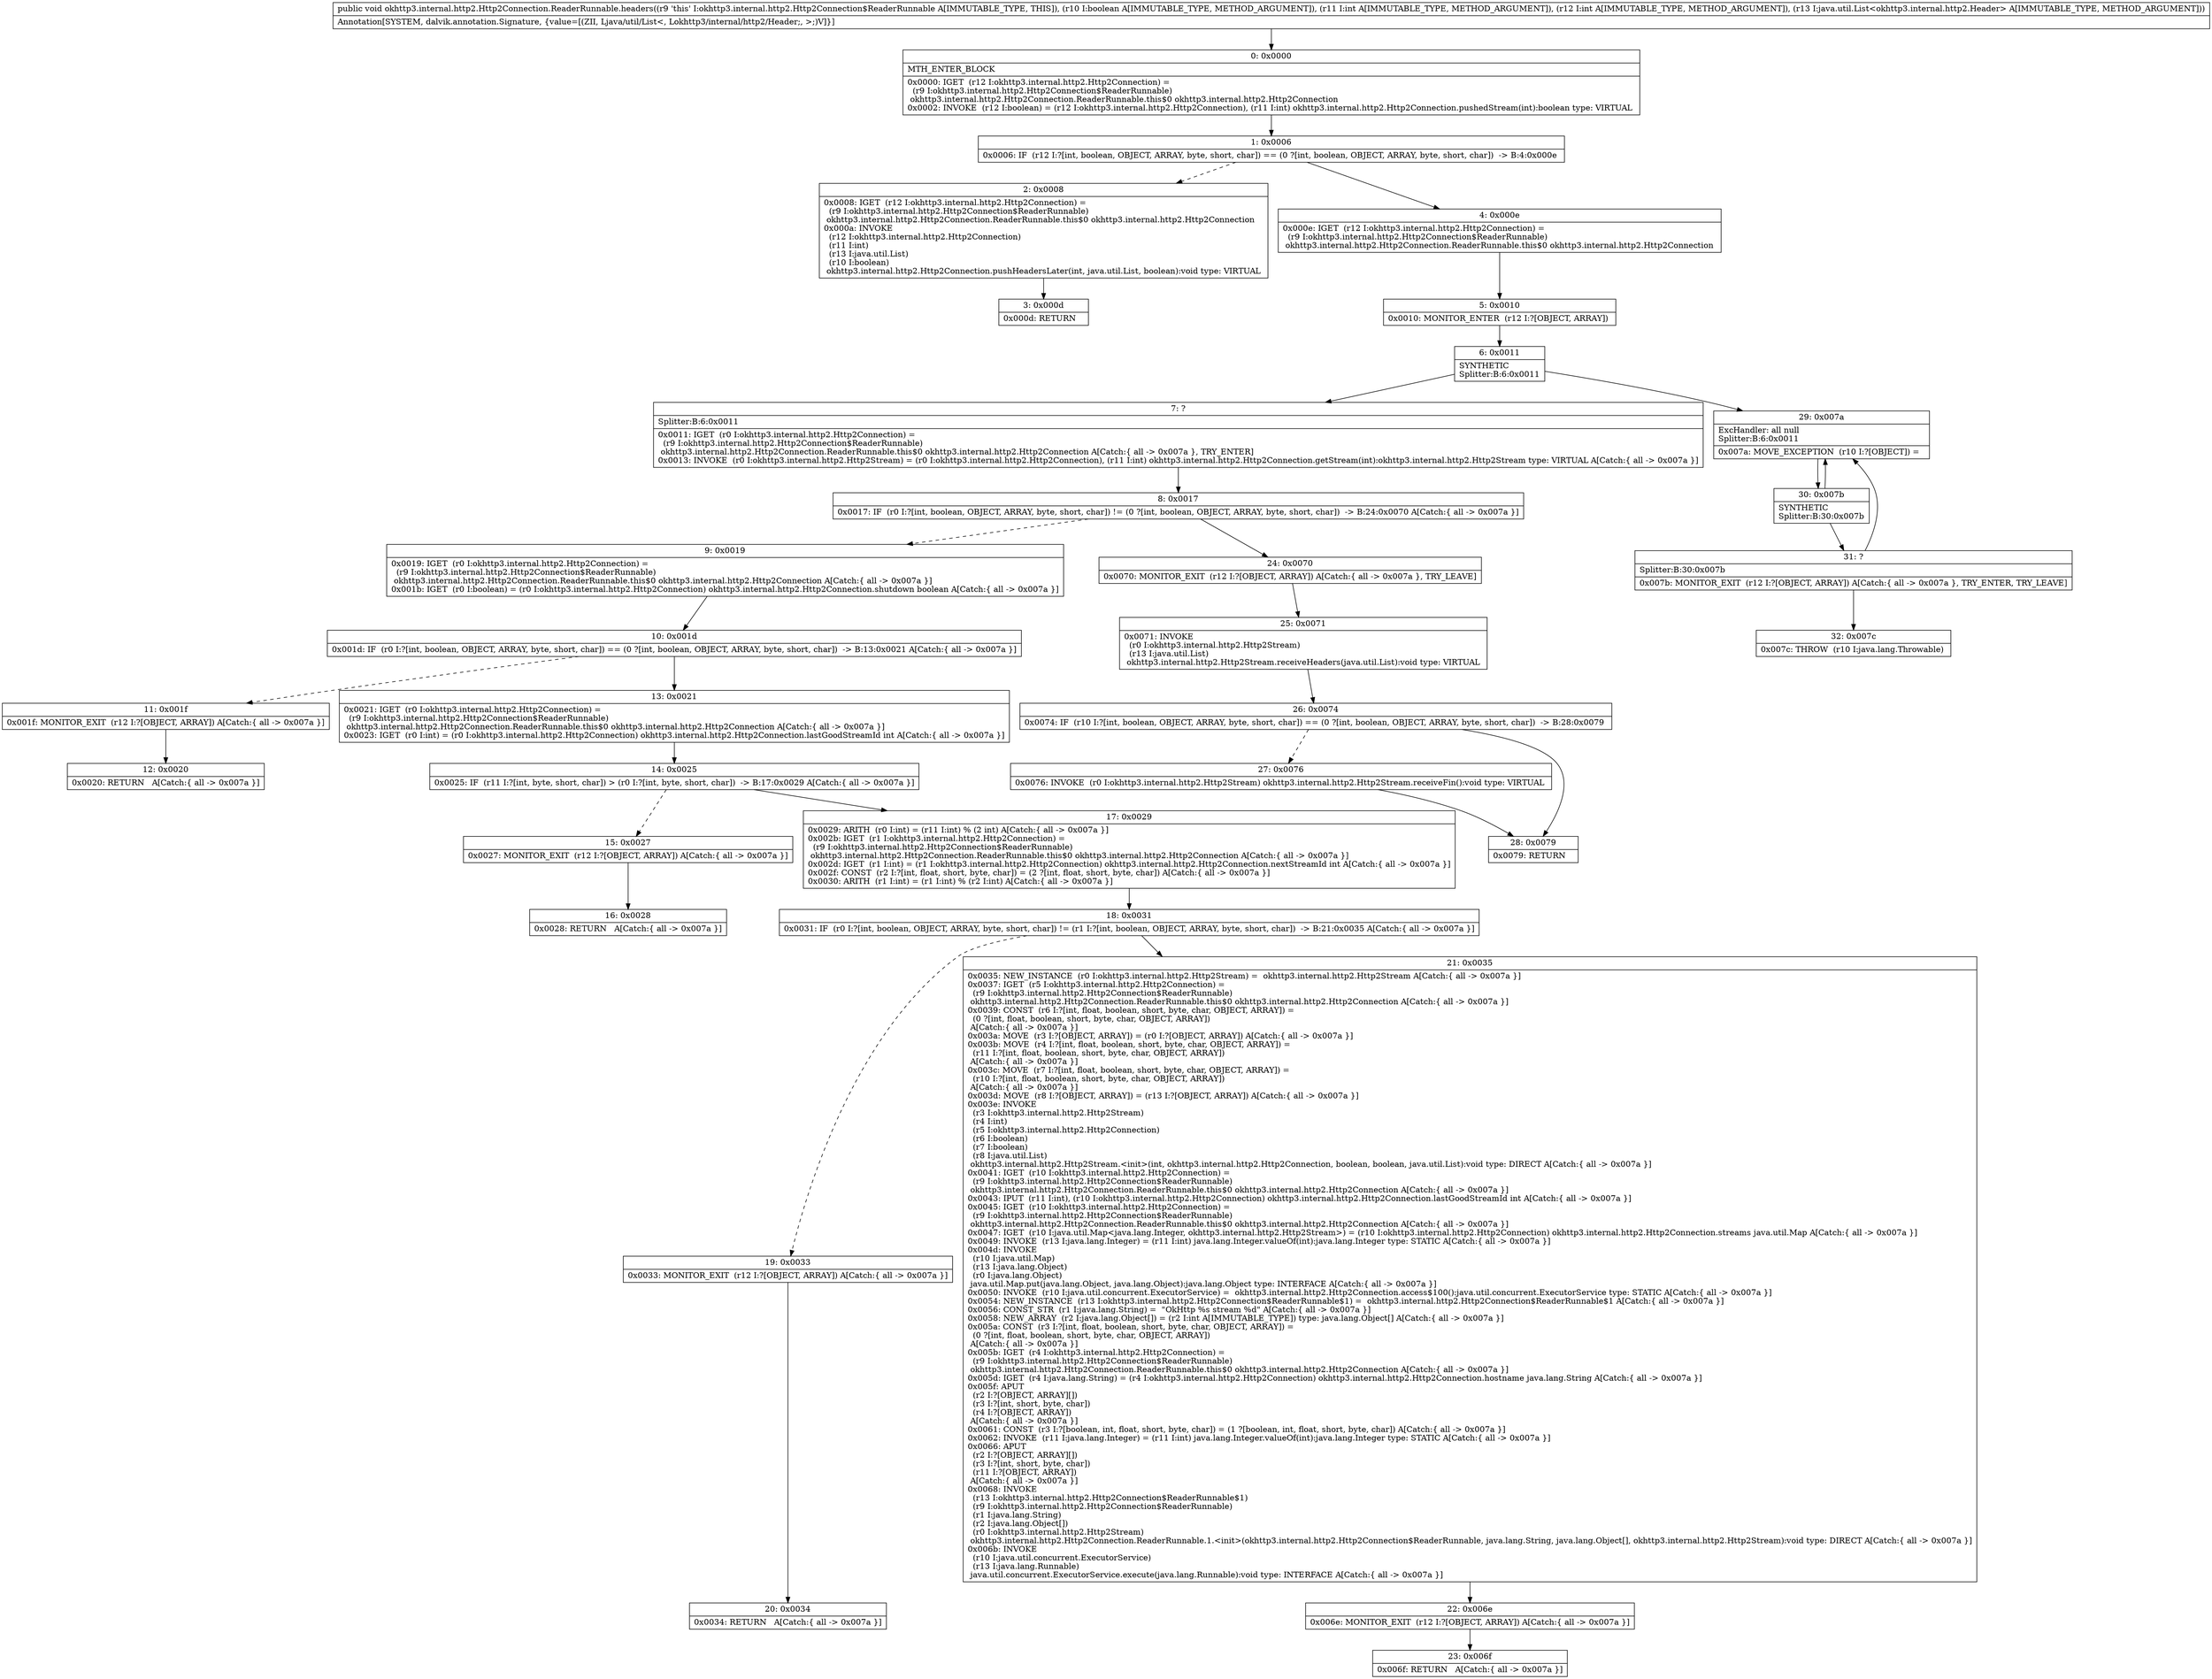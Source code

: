 digraph "CFG forokhttp3.internal.http2.Http2Connection.ReaderRunnable.headers(ZIILjava\/util\/List;)V" {
Node_0 [shape=record,label="{0\:\ 0x0000|MTH_ENTER_BLOCK\l|0x0000: IGET  (r12 I:okhttp3.internal.http2.Http2Connection) = \l  (r9 I:okhttp3.internal.http2.Http2Connection$ReaderRunnable)\l okhttp3.internal.http2.Http2Connection.ReaderRunnable.this$0 okhttp3.internal.http2.Http2Connection \l0x0002: INVOKE  (r12 I:boolean) = (r12 I:okhttp3.internal.http2.Http2Connection), (r11 I:int) okhttp3.internal.http2.Http2Connection.pushedStream(int):boolean type: VIRTUAL \l}"];
Node_1 [shape=record,label="{1\:\ 0x0006|0x0006: IF  (r12 I:?[int, boolean, OBJECT, ARRAY, byte, short, char]) == (0 ?[int, boolean, OBJECT, ARRAY, byte, short, char])  \-\> B:4:0x000e \l}"];
Node_2 [shape=record,label="{2\:\ 0x0008|0x0008: IGET  (r12 I:okhttp3.internal.http2.Http2Connection) = \l  (r9 I:okhttp3.internal.http2.Http2Connection$ReaderRunnable)\l okhttp3.internal.http2.Http2Connection.ReaderRunnable.this$0 okhttp3.internal.http2.Http2Connection \l0x000a: INVOKE  \l  (r12 I:okhttp3.internal.http2.Http2Connection)\l  (r11 I:int)\l  (r13 I:java.util.List)\l  (r10 I:boolean)\l okhttp3.internal.http2.Http2Connection.pushHeadersLater(int, java.util.List, boolean):void type: VIRTUAL \l}"];
Node_3 [shape=record,label="{3\:\ 0x000d|0x000d: RETURN   \l}"];
Node_4 [shape=record,label="{4\:\ 0x000e|0x000e: IGET  (r12 I:okhttp3.internal.http2.Http2Connection) = \l  (r9 I:okhttp3.internal.http2.Http2Connection$ReaderRunnable)\l okhttp3.internal.http2.Http2Connection.ReaderRunnable.this$0 okhttp3.internal.http2.Http2Connection \l}"];
Node_5 [shape=record,label="{5\:\ 0x0010|0x0010: MONITOR_ENTER  (r12 I:?[OBJECT, ARRAY]) \l}"];
Node_6 [shape=record,label="{6\:\ 0x0011|SYNTHETIC\lSplitter:B:6:0x0011\l}"];
Node_7 [shape=record,label="{7\:\ ?|Splitter:B:6:0x0011\l|0x0011: IGET  (r0 I:okhttp3.internal.http2.Http2Connection) = \l  (r9 I:okhttp3.internal.http2.Http2Connection$ReaderRunnable)\l okhttp3.internal.http2.Http2Connection.ReaderRunnable.this$0 okhttp3.internal.http2.Http2Connection A[Catch:\{ all \-\> 0x007a \}, TRY_ENTER]\l0x0013: INVOKE  (r0 I:okhttp3.internal.http2.Http2Stream) = (r0 I:okhttp3.internal.http2.Http2Connection), (r11 I:int) okhttp3.internal.http2.Http2Connection.getStream(int):okhttp3.internal.http2.Http2Stream type: VIRTUAL A[Catch:\{ all \-\> 0x007a \}]\l}"];
Node_8 [shape=record,label="{8\:\ 0x0017|0x0017: IF  (r0 I:?[int, boolean, OBJECT, ARRAY, byte, short, char]) != (0 ?[int, boolean, OBJECT, ARRAY, byte, short, char])  \-\> B:24:0x0070 A[Catch:\{ all \-\> 0x007a \}]\l}"];
Node_9 [shape=record,label="{9\:\ 0x0019|0x0019: IGET  (r0 I:okhttp3.internal.http2.Http2Connection) = \l  (r9 I:okhttp3.internal.http2.Http2Connection$ReaderRunnable)\l okhttp3.internal.http2.Http2Connection.ReaderRunnable.this$0 okhttp3.internal.http2.Http2Connection A[Catch:\{ all \-\> 0x007a \}]\l0x001b: IGET  (r0 I:boolean) = (r0 I:okhttp3.internal.http2.Http2Connection) okhttp3.internal.http2.Http2Connection.shutdown boolean A[Catch:\{ all \-\> 0x007a \}]\l}"];
Node_10 [shape=record,label="{10\:\ 0x001d|0x001d: IF  (r0 I:?[int, boolean, OBJECT, ARRAY, byte, short, char]) == (0 ?[int, boolean, OBJECT, ARRAY, byte, short, char])  \-\> B:13:0x0021 A[Catch:\{ all \-\> 0x007a \}]\l}"];
Node_11 [shape=record,label="{11\:\ 0x001f|0x001f: MONITOR_EXIT  (r12 I:?[OBJECT, ARRAY]) A[Catch:\{ all \-\> 0x007a \}]\l}"];
Node_12 [shape=record,label="{12\:\ 0x0020|0x0020: RETURN   A[Catch:\{ all \-\> 0x007a \}]\l}"];
Node_13 [shape=record,label="{13\:\ 0x0021|0x0021: IGET  (r0 I:okhttp3.internal.http2.Http2Connection) = \l  (r9 I:okhttp3.internal.http2.Http2Connection$ReaderRunnable)\l okhttp3.internal.http2.Http2Connection.ReaderRunnable.this$0 okhttp3.internal.http2.Http2Connection A[Catch:\{ all \-\> 0x007a \}]\l0x0023: IGET  (r0 I:int) = (r0 I:okhttp3.internal.http2.Http2Connection) okhttp3.internal.http2.Http2Connection.lastGoodStreamId int A[Catch:\{ all \-\> 0x007a \}]\l}"];
Node_14 [shape=record,label="{14\:\ 0x0025|0x0025: IF  (r11 I:?[int, byte, short, char]) \> (r0 I:?[int, byte, short, char])  \-\> B:17:0x0029 A[Catch:\{ all \-\> 0x007a \}]\l}"];
Node_15 [shape=record,label="{15\:\ 0x0027|0x0027: MONITOR_EXIT  (r12 I:?[OBJECT, ARRAY]) A[Catch:\{ all \-\> 0x007a \}]\l}"];
Node_16 [shape=record,label="{16\:\ 0x0028|0x0028: RETURN   A[Catch:\{ all \-\> 0x007a \}]\l}"];
Node_17 [shape=record,label="{17\:\ 0x0029|0x0029: ARITH  (r0 I:int) = (r11 I:int) % (2 int) A[Catch:\{ all \-\> 0x007a \}]\l0x002b: IGET  (r1 I:okhttp3.internal.http2.Http2Connection) = \l  (r9 I:okhttp3.internal.http2.Http2Connection$ReaderRunnable)\l okhttp3.internal.http2.Http2Connection.ReaderRunnable.this$0 okhttp3.internal.http2.Http2Connection A[Catch:\{ all \-\> 0x007a \}]\l0x002d: IGET  (r1 I:int) = (r1 I:okhttp3.internal.http2.Http2Connection) okhttp3.internal.http2.Http2Connection.nextStreamId int A[Catch:\{ all \-\> 0x007a \}]\l0x002f: CONST  (r2 I:?[int, float, short, byte, char]) = (2 ?[int, float, short, byte, char]) A[Catch:\{ all \-\> 0x007a \}]\l0x0030: ARITH  (r1 I:int) = (r1 I:int) % (r2 I:int) A[Catch:\{ all \-\> 0x007a \}]\l}"];
Node_18 [shape=record,label="{18\:\ 0x0031|0x0031: IF  (r0 I:?[int, boolean, OBJECT, ARRAY, byte, short, char]) != (r1 I:?[int, boolean, OBJECT, ARRAY, byte, short, char])  \-\> B:21:0x0035 A[Catch:\{ all \-\> 0x007a \}]\l}"];
Node_19 [shape=record,label="{19\:\ 0x0033|0x0033: MONITOR_EXIT  (r12 I:?[OBJECT, ARRAY]) A[Catch:\{ all \-\> 0x007a \}]\l}"];
Node_20 [shape=record,label="{20\:\ 0x0034|0x0034: RETURN   A[Catch:\{ all \-\> 0x007a \}]\l}"];
Node_21 [shape=record,label="{21\:\ 0x0035|0x0035: NEW_INSTANCE  (r0 I:okhttp3.internal.http2.Http2Stream) =  okhttp3.internal.http2.Http2Stream A[Catch:\{ all \-\> 0x007a \}]\l0x0037: IGET  (r5 I:okhttp3.internal.http2.Http2Connection) = \l  (r9 I:okhttp3.internal.http2.Http2Connection$ReaderRunnable)\l okhttp3.internal.http2.Http2Connection.ReaderRunnable.this$0 okhttp3.internal.http2.Http2Connection A[Catch:\{ all \-\> 0x007a \}]\l0x0039: CONST  (r6 I:?[int, float, boolean, short, byte, char, OBJECT, ARRAY]) = \l  (0 ?[int, float, boolean, short, byte, char, OBJECT, ARRAY])\l A[Catch:\{ all \-\> 0x007a \}]\l0x003a: MOVE  (r3 I:?[OBJECT, ARRAY]) = (r0 I:?[OBJECT, ARRAY]) A[Catch:\{ all \-\> 0x007a \}]\l0x003b: MOVE  (r4 I:?[int, float, boolean, short, byte, char, OBJECT, ARRAY]) = \l  (r11 I:?[int, float, boolean, short, byte, char, OBJECT, ARRAY])\l A[Catch:\{ all \-\> 0x007a \}]\l0x003c: MOVE  (r7 I:?[int, float, boolean, short, byte, char, OBJECT, ARRAY]) = \l  (r10 I:?[int, float, boolean, short, byte, char, OBJECT, ARRAY])\l A[Catch:\{ all \-\> 0x007a \}]\l0x003d: MOVE  (r8 I:?[OBJECT, ARRAY]) = (r13 I:?[OBJECT, ARRAY]) A[Catch:\{ all \-\> 0x007a \}]\l0x003e: INVOKE  \l  (r3 I:okhttp3.internal.http2.Http2Stream)\l  (r4 I:int)\l  (r5 I:okhttp3.internal.http2.Http2Connection)\l  (r6 I:boolean)\l  (r7 I:boolean)\l  (r8 I:java.util.List)\l okhttp3.internal.http2.Http2Stream.\<init\>(int, okhttp3.internal.http2.Http2Connection, boolean, boolean, java.util.List):void type: DIRECT A[Catch:\{ all \-\> 0x007a \}]\l0x0041: IGET  (r10 I:okhttp3.internal.http2.Http2Connection) = \l  (r9 I:okhttp3.internal.http2.Http2Connection$ReaderRunnable)\l okhttp3.internal.http2.Http2Connection.ReaderRunnable.this$0 okhttp3.internal.http2.Http2Connection A[Catch:\{ all \-\> 0x007a \}]\l0x0043: IPUT  (r11 I:int), (r10 I:okhttp3.internal.http2.Http2Connection) okhttp3.internal.http2.Http2Connection.lastGoodStreamId int A[Catch:\{ all \-\> 0x007a \}]\l0x0045: IGET  (r10 I:okhttp3.internal.http2.Http2Connection) = \l  (r9 I:okhttp3.internal.http2.Http2Connection$ReaderRunnable)\l okhttp3.internal.http2.Http2Connection.ReaderRunnable.this$0 okhttp3.internal.http2.Http2Connection A[Catch:\{ all \-\> 0x007a \}]\l0x0047: IGET  (r10 I:java.util.Map\<java.lang.Integer, okhttp3.internal.http2.Http2Stream\>) = (r10 I:okhttp3.internal.http2.Http2Connection) okhttp3.internal.http2.Http2Connection.streams java.util.Map A[Catch:\{ all \-\> 0x007a \}]\l0x0049: INVOKE  (r13 I:java.lang.Integer) = (r11 I:int) java.lang.Integer.valueOf(int):java.lang.Integer type: STATIC A[Catch:\{ all \-\> 0x007a \}]\l0x004d: INVOKE  \l  (r10 I:java.util.Map)\l  (r13 I:java.lang.Object)\l  (r0 I:java.lang.Object)\l java.util.Map.put(java.lang.Object, java.lang.Object):java.lang.Object type: INTERFACE A[Catch:\{ all \-\> 0x007a \}]\l0x0050: INVOKE  (r10 I:java.util.concurrent.ExecutorService) =  okhttp3.internal.http2.Http2Connection.access$100():java.util.concurrent.ExecutorService type: STATIC A[Catch:\{ all \-\> 0x007a \}]\l0x0054: NEW_INSTANCE  (r13 I:okhttp3.internal.http2.Http2Connection$ReaderRunnable$1) =  okhttp3.internal.http2.Http2Connection$ReaderRunnable$1 A[Catch:\{ all \-\> 0x007a \}]\l0x0056: CONST_STR  (r1 I:java.lang.String) =  \"OkHttp %s stream %d\" A[Catch:\{ all \-\> 0x007a \}]\l0x0058: NEW_ARRAY  (r2 I:java.lang.Object[]) = (r2 I:int A[IMMUTABLE_TYPE]) type: java.lang.Object[] A[Catch:\{ all \-\> 0x007a \}]\l0x005a: CONST  (r3 I:?[int, float, boolean, short, byte, char, OBJECT, ARRAY]) = \l  (0 ?[int, float, boolean, short, byte, char, OBJECT, ARRAY])\l A[Catch:\{ all \-\> 0x007a \}]\l0x005b: IGET  (r4 I:okhttp3.internal.http2.Http2Connection) = \l  (r9 I:okhttp3.internal.http2.Http2Connection$ReaderRunnable)\l okhttp3.internal.http2.Http2Connection.ReaderRunnable.this$0 okhttp3.internal.http2.Http2Connection A[Catch:\{ all \-\> 0x007a \}]\l0x005d: IGET  (r4 I:java.lang.String) = (r4 I:okhttp3.internal.http2.Http2Connection) okhttp3.internal.http2.Http2Connection.hostname java.lang.String A[Catch:\{ all \-\> 0x007a \}]\l0x005f: APUT  \l  (r2 I:?[OBJECT, ARRAY][])\l  (r3 I:?[int, short, byte, char])\l  (r4 I:?[OBJECT, ARRAY])\l A[Catch:\{ all \-\> 0x007a \}]\l0x0061: CONST  (r3 I:?[boolean, int, float, short, byte, char]) = (1 ?[boolean, int, float, short, byte, char]) A[Catch:\{ all \-\> 0x007a \}]\l0x0062: INVOKE  (r11 I:java.lang.Integer) = (r11 I:int) java.lang.Integer.valueOf(int):java.lang.Integer type: STATIC A[Catch:\{ all \-\> 0x007a \}]\l0x0066: APUT  \l  (r2 I:?[OBJECT, ARRAY][])\l  (r3 I:?[int, short, byte, char])\l  (r11 I:?[OBJECT, ARRAY])\l A[Catch:\{ all \-\> 0x007a \}]\l0x0068: INVOKE  \l  (r13 I:okhttp3.internal.http2.Http2Connection$ReaderRunnable$1)\l  (r9 I:okhttp3.internal.http2.Http2Connection$ReaderRunnable)\l  (r1 I:java.lang.String)\l  (r2 I:java.lang.Object[])\l  (r0 I:okhttp3.internal.http2.Http2Stream)\l okhttp3.internal.http2.Http2Connection.ReaderRunnable.1.\<init\>(okhttp3.internal.http2.Http2Connection$ReaderRunnable, java.lang.String, java.lang.Object[], okhttp3.internal.http2.Http2Stream):void type: DIRECT A[Catch:\{ all \-\> 0x007a \}]\l0x006b: INVOKE  \l  (r10 I:java.util.concurrent.ExecutorService)\l  (r13 I:java.lang.Runnable)\l java.util.concurrent.ExecutorService.execute(java.lang.Runnable):void type: INTERFACE A[Catch:\{ all \-\> 0x007a \}]\l}"];
Node_22 [shape=record,label="{22\:\ 0x006e|0x006e: MONITOR_EXIT  (r12 I:?[OBJECT, ARRAY]) A[Catch:\{ all \-\> 0x007a \}]\l}"];
Node_23 [shape=record,label="{23\:\ 0x006f|0x006f: RETURN   A[Catch:\{ all \-\> 0x007a \}]\l}"];
Node_24 [shape=record,label="{24\:\ 0x0070|0x0070: MONITOR_EXIT  (r12 I:?[OBJECT, ARRAY]) A[Catch:\{ all \-\> 0x007a \}, TRY_LEAVE]\l}"];
Node_25 [shape=record,label="{25\:\ 0x0071|0x0071: INVOKE  \l  (r0 I:okhttp3.internal.http2.Http2Stream)\l  (r13 I:java.util.List)\l okhttp3.internal.http2.Http2Stream.receiveHeaders(java.util.List):void type: VIRTUAL \l}"];
Node_26 [shape=record,label="{26\:\ 0x0074|0x0074: IF  (r10 I:?[int, boolean, OBJECT, ARRAY, byte, short, char]) == (0 ?[int, boolean, OBJECT, ARRAY, byte, short, char])  \-\> B:28:0x0079 \l}"];
Node_27 [shape=record,label="{27\:\ 0x0076|0x0076: INVOKE  (r0 I:okhttp3.internal.http2.Http2Stream) okhttp3.internal.http2.Http2Stream.receiveFin():void type: VIRTUAL \l}"];
Node_28 [shape=record,label="{28\:\ 0x0079|0x0079: RETURN   \l}"];
Node_29 [shape=record,label="{29\:\ 0x007a|ExcHandler: all null\lSplitter:B:6:0x0011\l|0x007a: MOVE_EXCEPTION  (r10 I:?[OBJECT]) =  \l}"];
Node_30 [shape=record,label="{30\:\ 0x007b|SYNTHETIC\lSplitter:B:30:0x007b\l}"];
Node_31 [shape=record,label="{31\:\ ?|Splitter:B:30:0x007b\l|0x007b: MONITOR_EXIT  (r12 I:?[OBJECT, ARRAY]) A[Catch:\{ all \-\> 0x007a \}, TRY_ENTER, TRY_LEAVE]\l}"];
Node_32 [shape=record,label="{32\:\ 0x007c|0x007c: THROW  (r10 I:java.lang.Throwable) \l}"];
MethodNode[shape=record,label="{public void okhttp3.internal.http2.Http2Connection.ReaderRunnable.headers((r9 'this' I:okhttp3.internal.http2.Http2Connection$ReaderRunnable A[IMMUTABLE_TYPE, THIS]), (r10 I:boolean A[IMMUTABLE_TYPE, METHOD_ARGUMENT]), (r11 I:int A[IMMUTABLE_TYPE, METHOD_ARGUMENT]), (r12 I:int A[IMMUTABLE_TYPE, METHOD_ARGUMENT]), (r13 I:java.util.List\<okhttp3.internal.http2.Header\> A[IMMUTABLE_TYPE, METHOD_ARGUMENT]))  | Annotation[SYSTEM, dalvik.annotation.Signature, \{value=[(ZII, Ljava\/util\/List\<, Lokhttp3\/internal\/http2\/Header;, \>;)V]\}]\l}"];
MethodNode -> Node_0;
Node_0 -> Node_1;
Node_1 -> Node_2[style=dashed];
Node_1 -> Node_4;
Node_2 -> Node_3;
Node_4 -> Node_5;
Node_5 -> Node_6;
Node_6 -> Node_7;
Node_6 -> Node_29;
Node_7 -> Node_8;
Node_8 -> Node_9[style=dashed];
Node_8 -> Node_24;
Node_9 -> Node_10;
Node_10 -> Node_11[style=dashed];
Node_10 -> Node_13;
Node_11 -> Node_12;
Node_13 -> Node_14;
Node_14 -> Node_15[style=dashed];
Node_14 -> Node_17;
Node_15 -> Node_16;
Node_17 -> Node_18;
Node_18 -> Node_19[style=dashed];
Node_18 -> Node_21;
Node_19 -> Node_20;
Node_21 -> Node_22;
Node_22 -> Node_23;
Node_24 -> Node_25;
Node_25 -> Node_26;
Node_26 -> Node_27[style=dashed];
Node_26 -> Node_28;
Node_27 -> Node_28;
Node_29 -> Node_30;
Node_30 -> Node_31;
Node_30 -> Node_29;
Node_31 -> Node_32;
Node_31 -> Node_29;
}

